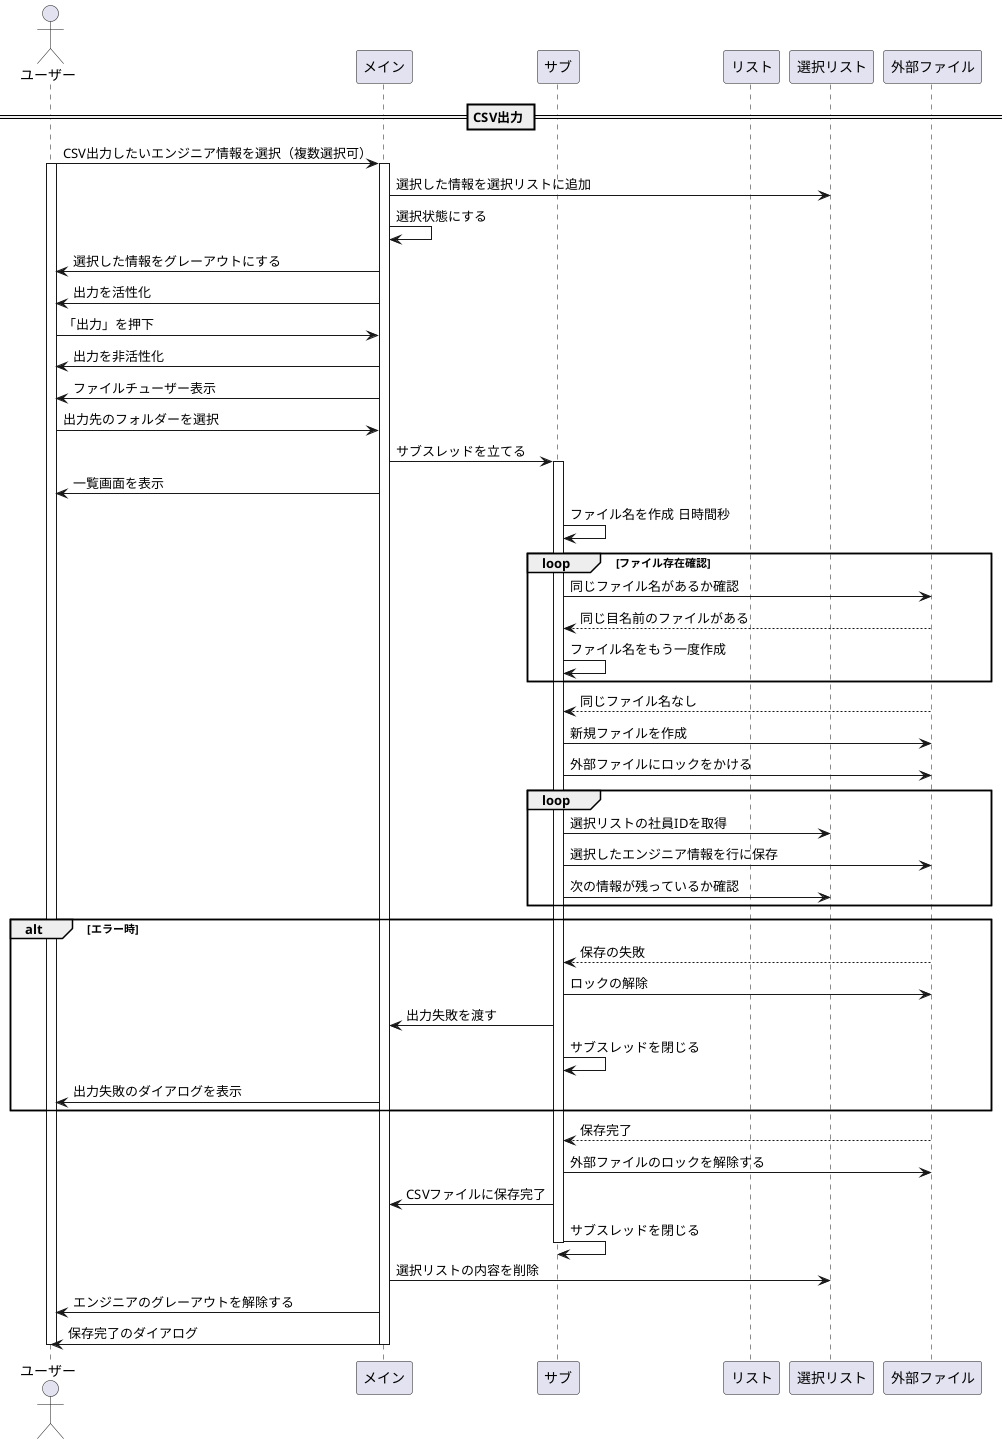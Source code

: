 @startuml
actor ユーザー
participant メイン
participant サブ
participant リスト
participant 選択リスト
participant 外部ファイル

== CSV出力 ==

ユーザー->メイン : CSV出力したいエンジニア情報を選択（複数選択可）
activate ユーザー
activate メイン
メイン->選択リスト : 選択した情報を選択リストに追加
メイン->メイン : 選択状態にする
メイン->ユーザー : 選択した情報をグレーアウトにする
メイン->ユーザー : 出力を活性化
ユーザー->メイン : 「出力」を押下
メイン->ユーザー : 出力を非活性化

メイン->ユーザー : ファイルチューザー表示
ユーザー->メイン : 出力先のフォルダーを選択
メイン->サブ : サブスレッドを立てる
activate サブ
メイン->ユーザー : 一覧画面を表示


サブ->サブ : ファイル名を作成 日時間秒
loop ファイル存在確認
  サブ->外部ファイル : 同じファイル名があるか確認
  外部ファイル-->サブ : 同じ目名前のファイルがある
  サブ->サブ : ファイル名をもう一度作成
end
外部ファイル-->サブ : 同じファイル名なし
サブ-> 外部ファイル : 新規ファイルを作成

サブ->外部ファイル : 外部ファイルにロックをかける


loop
  サブ->選択リスト : 選択リストの社員IDを取得
  サブ->外部ファイル : 選択したエンジニア情報を行に保存
  サブ->選択リスト : 次の情報が残っているか確認
end

alt エラー時
  外部ファイル-->サブ : 保存の失敗
  サブ->外部ファイル : ロックの解除
  サブ->メイン : 出力失敗を渡す
  サブ->サブ : サブスレッドを閉じる
  メイン->ユーザー : 出力失敗のダイアログを表示
end

外部ファイル-->サブ : 保存完了
サブ->外部ファイル : 外部ファイルのロックを解除する
サブ->メイン : CSVファイルに保存完了
サブ->サブ : サブスレッドを閉じる
deactivate サブ
メイン->選択リスト : 選択リストの内容を削除
メイン->ユーザー : エンジニアのグレーアウトを解除する
メイン->ユーザー : 保存完了のダイアログ　
deactivate メイン
deactivate ユーザー
@enduml